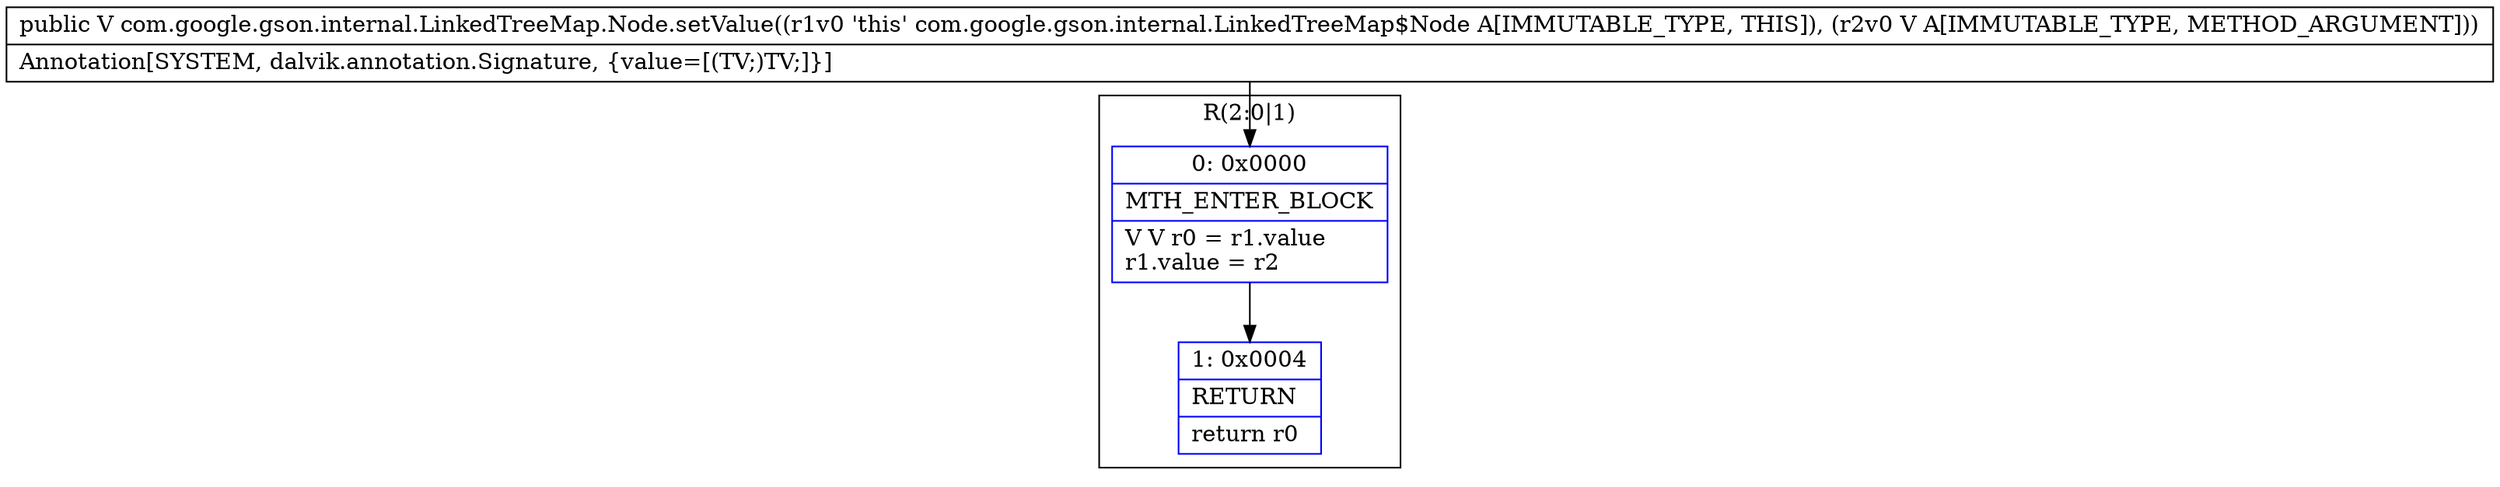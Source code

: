 digraph "CFG forcom.google.gson.internal.LinkedTreeMap.Node.setValue(Ljava\/lang\/Object;)Ljava\/lang\/Object;" {
subgraph cluster_Region_644894463 {
label = "R(2:0|1)";
node [shape=record,color=blue];
Node_0 [shape=record,label="{0\:\ 0x0000|MTH_ENTER_BLOCK\l|V V r0 = r1.value\lr1.value = r2\l}"];
Node_1 [shape=record,label="{1\:\ 0x0004|RETURN\l|return r0\l}"];
}
MethodNode[shape=record,label="{public V com.google.gson.internal.LinkedTreeMap.Node.setValue((r1v0 'this' com.google.gson.internal.LinkedTreeMap$Node A[IMMUTABLE_TYPE, THIS]), (r2v0 V A[IMMUTABLE_TYPE, METHOD_ARGUMENT]))  | Annotation[SYSTEM, dalvik.annotation.Signature, \{value=[(TV;)TV;]\}]\l}"];
MethodNode -> Node_0;
Node_0 -> Node_1;
}

